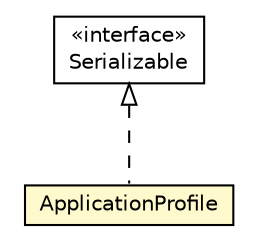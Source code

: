 #!/usr/local/bin/dot
#
# Class diagram 
# Generated by UMLGraph version R5_6-24-gf6e263 (http://www.umlgraph.org/)
#

digraph G {
	edge [fontname="Helvetica",fontsize=10,labelfontname="Helvetica",labelfontsize=10];
	node [fontname="Helvetica",fontsize=10,shape=plaintext];
	nodesep=0.25;
	ranksep=0.5;
	// org.universAAL.middleware.interfaces.mpa.model.AalMpa.ApplicationProfile
	c96229 [label=<<table title="org.universAAL.middleware.interfaces.mpa.model.AalMpa.ApplicationProfile" border="0" cellborder="1" cellspacing="0" cellpadding="2" port="p" bgcolor="lemonChiffon" href="./AalMpa.ApplicationProfile.html">
		<tr><td><table border="0" cellspacing="0" cellpadding="1">
<tr><td align="center" balign="center"> ApplicationProfile </td></tr>
		</table></td></tr>
		</table>>, URL="./AalMpa.ApplicationProfile.html", fontname="Helvetica", fontcolor="black", fontsize=10.0];
	//org.universAAL.middleware.interfaces.mpa.model.AalMpa.ApplicationProfile implements java.io.Serializable
	c96607:p -> c96229:p [dir=back,arrowtail=empty,style=dashed];
	// java.io.Serializable
	c96607 [label=<<table title="java.io.Serializable" border="0" cellborder="1" cellspacing="0" cellpadding="2" port="p" href="http://java.sun.com/j2se/1.4.2/docs/api/java/io/Serializable.html">
		<tr><td><table border="0" cellspacing="0" cellpadding="1">
<tr><td align="center" balign="center"> &#171;interface&#187; </td></tr>
<tr><td align="center" balign="center"> Serializable </td></tr>
		</table></td></tr>
		</table>>, URL="http://java.sun.com/j2se/1.4.2/docs/api/java/io/Serializable.html", fontname="Helvetica", fontcolor="black", fontsize=10.0];
}

